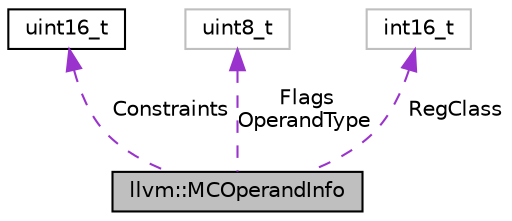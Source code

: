 digraph "llvm::MCOperandInfo"
{
 // LATEX_PDF_SIZE
  bgcolor="transparent";
  edge [fontname="Helvetica",fontsize="10",labelfontname="Helvetica",labelfontsize="10"];
  node [fontname="Helvetica",fontsize="10",shape=record];
  Node1 [label="llvm::MCOperandInfo",height=0.2,width=0.4,color="black", fillcolor="grey75", style="filled", fontcolor="black",tooltip="This holds information about one operand of a machine instruction, indicating the register class for ..."];
  Node2 -> Node1 [dir="back",color="darkorchid3",fontsize="10",style="dashed",label=" Constraints" ,fontname="Helvetica"];
  Node2 [label="uint16_t",height=0.2,width=0.4,color="black",URL="$classuint16__t.html",tooltip=" "];
  Node3 -> Node1 [dir="back",color="darkorchid3",fontsize="10",style="dashed",label=" Flags\nOperandType" ,fontname="Helvetica"];
  Node3 [label="uint8_t",height=0.2,width=0.4,color="grey75",tooltip=" "];
  Node4 -> Node1 [dir="back",color="darkorchid3",fontsize="10",style="dashed",label=" RegClass" ,fontname="Helvetica"];
  Node4 [label="int16_t",height=0.2,width=0.4,color="grey75",tooltip=" "];
}
